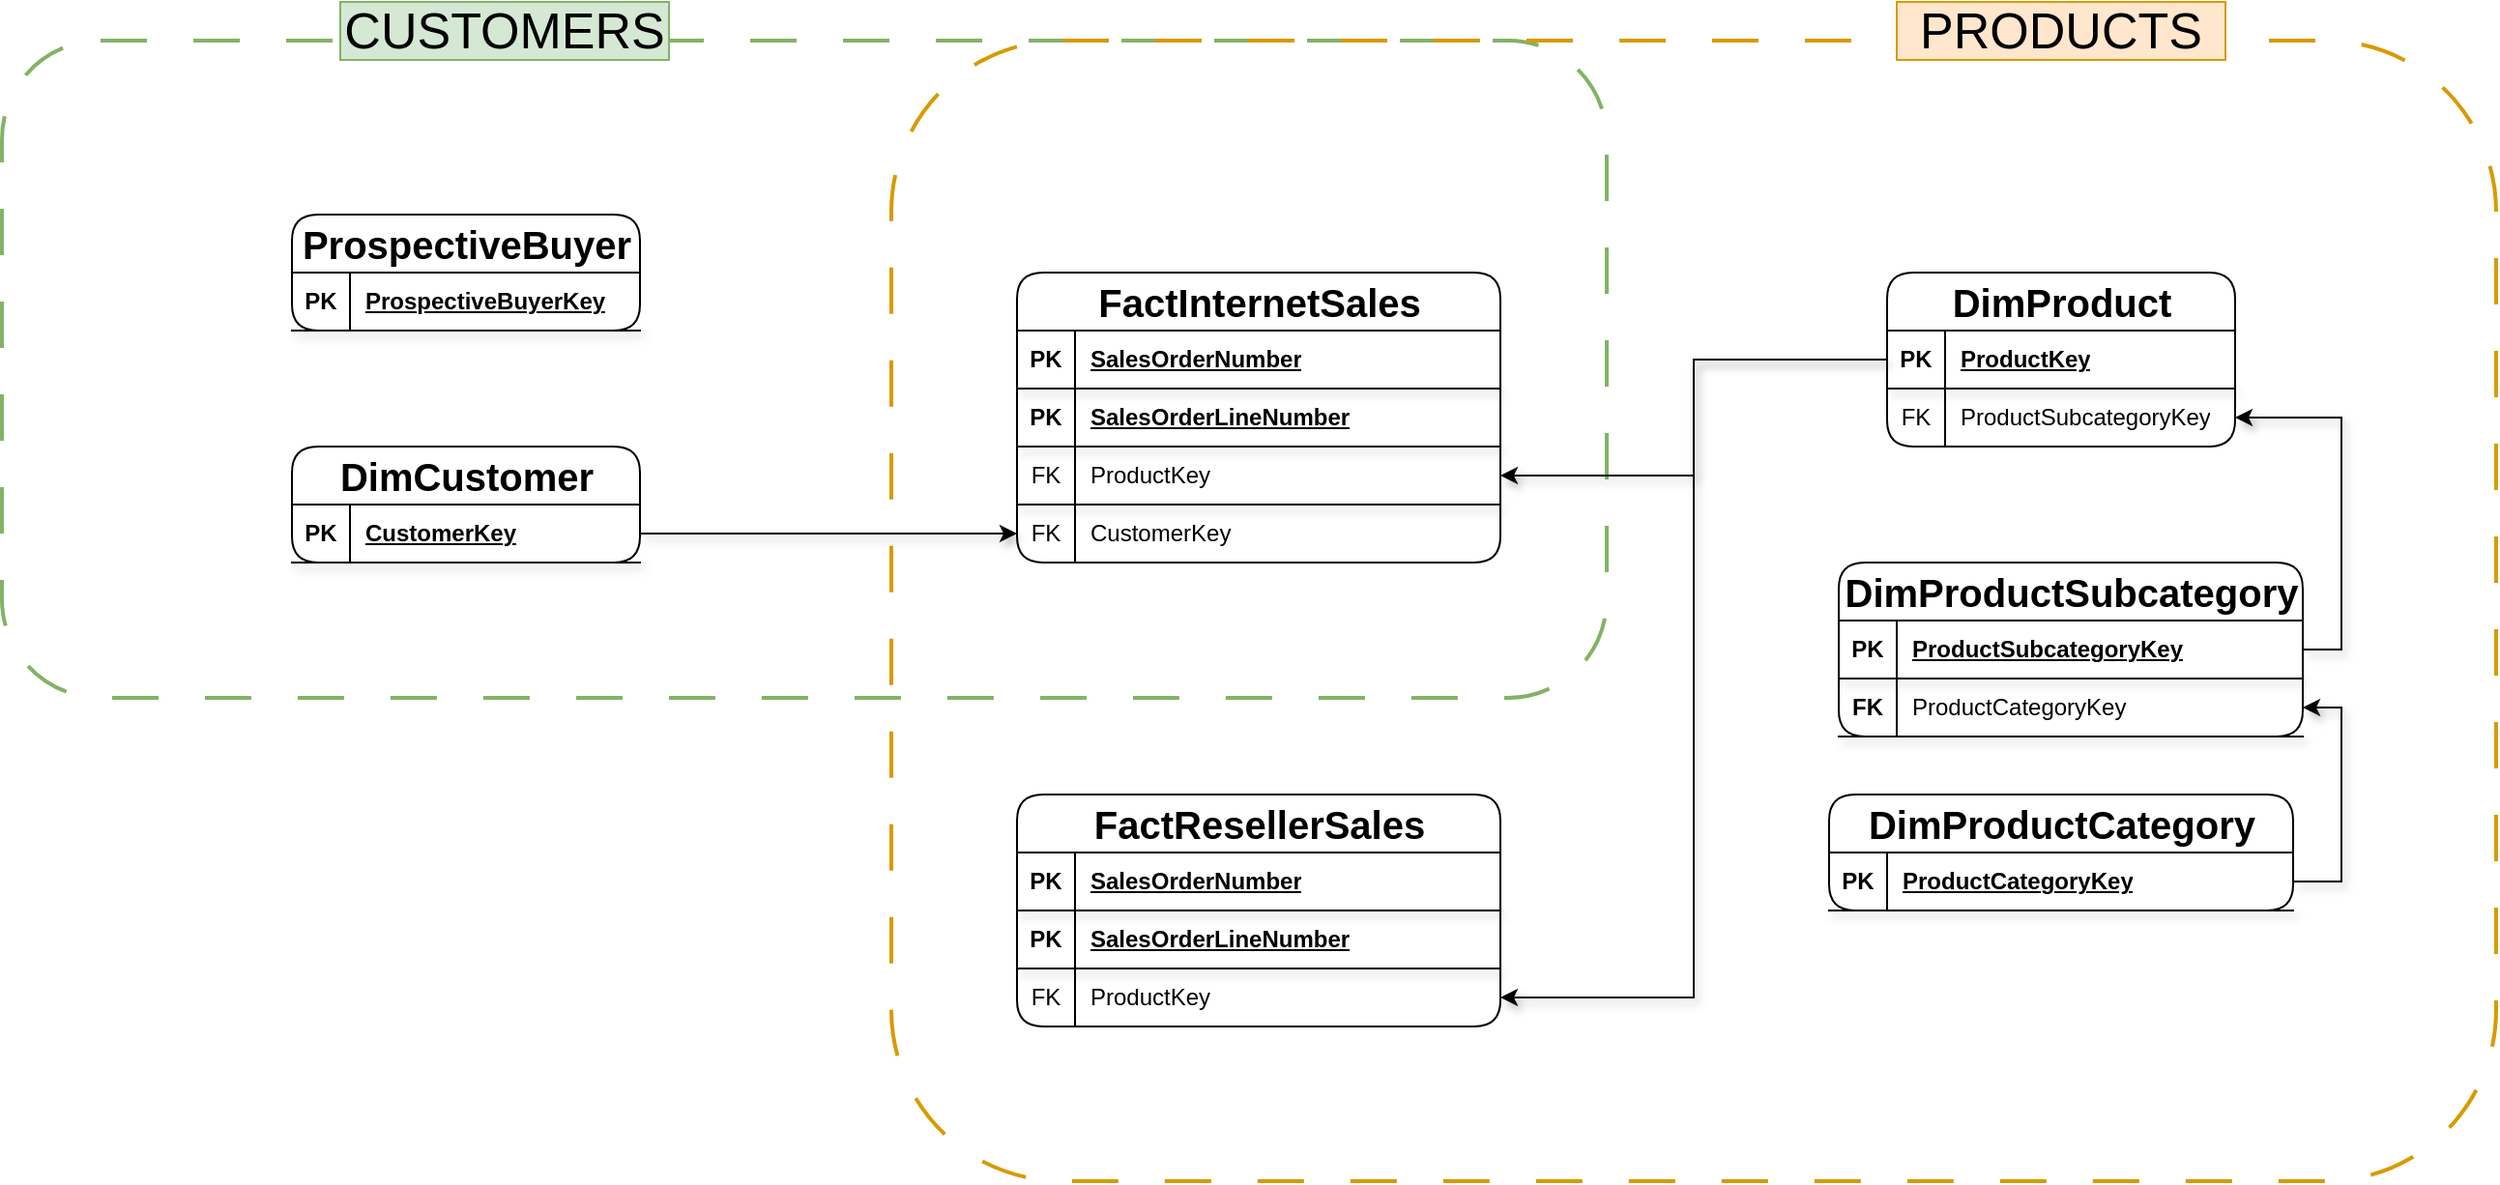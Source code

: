 <mxfile version="28.0.6">
  <diagram name="Page-1" id="4Ll_V3ni4y8T_HMYX_7w">
    <mxGraphModel dx="2066" dy="1210" grid="1" gridSize="10" guides="1" tooltips="1" connect="1" arrows="1" fold="1" page="1" pageScale="1" pageWidth="1920" pageHeight="1200" math="0" shadow="0">
      <root>
        <mxCell id="0" />
        <mxCell id="1" parent="0" />
        <mxCell id="tBCp6fRdK7GAPiqH0egQ-1" value="" style="rounded=1;whiteSpace=wrap;html=1;dashed=1;dashPattern=12 12;fillColor=none;strokeColor=#82b366;strokeWidth=2;" parent="1" vertex="1">
          <mxGeometry x="270" y="250" width="830" height="340" as="geometry" />
        </mxCell>
        <mxCell id="tBCp6fRdK7GAPiqH0egQ-2" value="" style="rounded=1;whiteSpace=wrap;html=1;dashed=1;dashPattern=12 12;fillColor=none;strokeColor=#d79b00;strokeWidth=2;" parent="1" vertex="1">
          <mxGeometry x="730" y="250" width="830" height="590" as="geometry" />
        </mxCell>
        <mxCell id="dI3RgXpNc56_LAAg83kL-9" value="&lt;font style=&quot;font-size: 20px;&quot;&gt;DimCustomer&lt;/font&gt;" style="shape=table;startSize=30;container=1;collapsible=1;childLayout=tableLayout;fixedRows=1;rowLines=0;fontStyle=1;align=center;resizeLast=1;html=1;rounded=1;shadow=0;swimlaneLine=1;gradientColor=none;swimlaneFillColor=none;" parent="1" vertex="1">
          <mxGeometry x="420" y="460" width="180" height="60" as="geometry" />
        </mxCell>
        <mxCell id="dI3RgXpNc56_LAAg83kL-10" value="" style="shape=tableRow;horizontal=0;startSize=0;swimlaneHead=0;swimlaneBody=0;fillColor=none;collapsible=0;dropTarget=0;points=[[0,0.5],[1,0.5]];portConstraint=eastwest;top=0;left=0;right=0;bottom=1;shadow=1;swimlaneLine=0;" parent="dI3RgXpNc56_LAAg83kL-9" vertex="1">
          <mxGeometry y="30" width="180" height="30" as="geometry" />
        </mxCell>
        <mxCell id="dI3RgXpNc56_LAAg83kL-11" value="PK" style="shape=partialRectangle;connectable=0;fillColor=none;top=0;left=0;bottom=0;right=0;fontStyle=1;overflow=hidden;whiteSpace=wrap;html=1;shadow=1;swimlaneLine=0;" parent="dI3RgXpNc56_LAAg83kL-10" vertex="1">
          <mxGeometry width="30" height="30" as="geometry">
            <mxRectangle width="30" height="30" as="alternateBounds" />
          </mxGeometry>
        </mxCell>
        <mxCell id="dI3RgXpNc56_LAAg83kL-12" value="CustomerKey" style="shape=partialRectangle;connectable=0;fillColor=none;top=0;left=0;bottom=0;right=0;align=left;spacingLeft=6;fontStyle=5;overflow=hidden;whiteSpace=wrap;html=1;shadow=1;swimlaneLine=0;" parent="dI3RgXpNc56_LAAg83kL-10" vertex="1">
          <mxGeometry x="30" width="150" height="30" as="geometry">
            <mxRectangle width="150" height="30" as="alternateBounds" />
          </mxGeometry>
        </mxCell>
        <mxCell id="dI3RgXpNc56_LAAg83kL-22" value="&lt;font style=&quot;font-size: 20px;&quot;&gt;ProspectiveBuyer&lt;/font&gt;" style="shape=table;startSize=30;container=1;collapsible=1;childLayout=tableLayout;fixedRows=1;rowLines=0;fontStyle=1;align=center;resizeLast=1;html=1;rounded=1;shadow=0;swimlaneLine=1;" parent="1" vertex="1">
          <mxGeometry x="420" y="340" width="180" height="60" as="geometry" />
        </mxCell>
        <mxCell id="dI3RgXpNc56_LAAg83kL-23" value="" style="shape=tableRow;horizontal=0;startSize=0;swimlaneHead=0;swimlaneBody=0;fillColor=none;collapsible=0;dropTarget=0;points=[[0,0.5],[1,0.5]];portConstraint=eastwest;top=0;left=0;right=0;bottom=1;shadow=1;swimlaneLine=0;" parent="dI3RgXpNc56_LAAg83kL-22" vertex="1">
          <mxGeometry y="30" width="180" height="30" as="geometry" />
        </mxCell>
        <mxCell id="dI3RgXpNc56_LAAg83kL-24" value="PK" style="shape=partialRectangle;connectable=0;fillColor=none;top=0;left=0;bottom=0;right=0;fontStyle=1;overflow=hidden;whiteSpace=wrap;html=1;shadow=1;swimlaneLine=0;" parent="dI3RgXpNc56_LAAg83kL-23" vertex="1">
          <mxGeometry width="30" height="30" as="geometry">
            <mxRectangle width="30" height="30" as="alternateBounds" />
          </mxGeometry>
        </mxCell>
        <mxCell id="dI3RgXpNc56_LAAg83kL-25" value="ProspectiveBuyerKey" style="shape=partialRectangle;connectable=0;fillColor=none;top=0;left=0;bottom=0;right=0;align=left;spacingLeft=6;fontStyle=5;overflow=hidden;whiteSpace=wrap;html=1;shadow=1;swimlaneLine=0;" parent="dI3RgXpNc56_LAAg83kL-23" vertex="1">
          <mxGeometry x="30" width="150" height="30" as="geometry">
            <mxRectangle width="150" height="30" as="alternateBounds" />
          </mxGeometry>
        </mxCell>
        <mxCell id="dI3RgXpNc56_LAAg83kL-57" value="&lt;font style=&quot;font-size: 20px;&quot;&gt;FactInternetSales&lt;/font&gt;" style="shape=table;startSize=30;container=1;collapsible=1;childLayout=tableLayout;fixedRows=1;rowLines=0;fontStyle=1;align=center;resizeLast=1;html=1;labelBorderColor=none;rounded=1;shadow=0;swimlaneLine=1;" parent="1" vertex="1">
          <mxGeometry x="795" y="370" width="250" height="150" as="geometry" />
        </mxCell>
        <mxCell id="dI3RgXpNc56_LAAg83kL-58" value="" style="shape=tableRow;horizontal=0;startSize=0;swimlaneHead=0;swimlaneBody=0;fillColor=none;collapsible=0;dropTarget=0;points=[[0,0.5],[1,0.5]];portConstraint=eastwest;top=0;left=0;right=0;bottom=1;shadow=1;swimlaneLine=0;" parent="dI3RgXpNc56_LAAg83kL-57" vertex="1">
          <mxGeometry y="30" width="250" height="30" as="geometry" />
        </mxCell>
        <mxCell id="dI3RgXpNc56_LAAg83kL-59" value="PK" style="shape=partialRectangle;connectable=0;fillColor=none;top=0;left=0;bottom=0;right=0;fontStyle=1;overflow=hidden;whiteSpace=wrap;html=1;shadow=1;swimlaneLine=0;" parent="dI3RgXpNc56_LAAg83kL-58" vertex="1">
          <mxGeometry width="30" height="30" as="geometry">
            <mxRectangle width="30" height="30" as="alternateBounds" />
          </mxGeometry>
        </mxCell>
        <mxCell id="dI3RgXpNc56_LAAg83kL-60" value="SalesOrderNumber" style="shape=partialRectangle;connectable=0;fillColor=none;top=0;left=0;bottom=0;right=0;align=left;spacingLeft=6;fontStyle=5;overflow=hidden;whiteSpace=wrap;html=1;shadow=1;swimlaneLine=0;" parent="dI3RgXpNc56_LAAg83kL-58" vertex="1">
          <mxGeometry x="30" width="220" height="30" as="geometry">
            <mxRectangle width="220" height="30" as="alternateBounds" />
          </mxGeometry>
        </mxCell>
        <mxCell id="dI3RgXpNc56_LAAg83kL-61" value="" style="shape=tableRow;horizontal=0;startSize=0;swimlaneHead=0;swimlaneBody=0;fillColor=none;collapsible=0;dropTarget=0;points=[[0,0.5],[1,0.5]];portConstraint=eastwest;top=0;left=0;right=0;bottom=0;shadow=1;swimlaneLine=0;" parent="dI3RgXpNc56_LAAg83kL-57" vertex="1">
          <mxGeometry y="60" width="250" height="30" as="geometry" />
        </mxCell>
        <mxCell id="dI3RgXpNc56_LAAg83kL-62" value="&lt;b&gt;PK&lt;/b&gt;" style="shape=partialRectangle;connectable=0;fillColor=none;top=0;left=0;bottom=0;right=0;editable=1;overflow=hidden;whiteSpace=wrap;html=1;shadow=1;swimlaneLine=0;" parent="dI3RgXpNc56_LAAg83kL-61" vertex="1">
          <mxGeometry width="30" height="30" as="geometry">
            <mxRectangle width="30" height="30" as="alternateBounds" />
          </mxGeometry>
        </mxCell>
        <mxCell id="dI3RgXpNc56_LAAg83kL-63" value="&lt;b&gt;&lt;u&gt;SalesOrderLineNumber&lt;/u&gt;&lt;/b&gt;" style="shape=partialRectangle;connectable=0;fillColor=none;top=0;left=0;bottom=0;right=0;align=left;spacingLeft=6;overflow=hidden;whiteSpace=wrap;html=1;strokeColor=default;shadow=1;swimlaneLine=0;" parent="dI3RgXpNc56_LAAg83kL-61" vertex="1">
          <mxGeometry x="30" width="220" height="30" as="geometry">
            <mxRectangle width="220" height="30" as="alternateBounds" />
          </mxGeometry>
        </mxCell>
        <mxCell id="dI3RgXpNc56_LAAg83kL-84" style="shape=tableRow;horizontal=0;startSize=0;swimlaneHead=0;swimlaneBody=0;fillColor=none;collapsible=0;dropTarget=0;points=[[0,0.5],[1,0.5]];portConstraint=eastwest;top=1;left=0;right=0;bottom=0;swimlaneLine=0;rounded=0;shadow=1;" parent="dI3RgXpNc56_LAAg83kL-57" vertex="1">
          <mxGeometry y="90" width="250" height="30" as="geometry" />
        </mxCell>
        <mxCell id="dI3RgXpNc56_LAAg83kL-85" value="FK" style="shape=partialRectangle;connectable=0;fillColor=none;top=0;left=0;bottom=0;right=0;editable=1;overflow=hidden;whiteSpace=wrap;html=1;shadow=1;swimlaneLine=0;" parent="dI3RgXpNc56_LAAg83kL-84" vertex="1">
          <mxGeometry width="30" height="30" as="geometry">
            <mxRectangle width="30" height="30" as="alternateBounds" />
          </mxGeometry>
        </mxCell>
        <mxCell id="dI3RgXpNc56_LAAg83kL-86" value="ProductKey" style="shape=partialRectangle;connectable=0;fillColor=none;top=0;left=0;bottom=0;right=0;align=left;spacingLeft=6;overflow=hidden;whiteSpace=wrap;html=1;strokeColor=default;labelBorderColor=none;shadow=1;swimlaneLine=0;" parent="dI3RgXpNc56_LAAg83kL-84" vertex="1">
          <mxGeometry x="30" width="220" height="30" as="geometry">
            <mxRectangle width="220" height="30" as="alternateBounds" />
          </mxGeometry>
        </mxCell>
        <mxCell id="dI3RgXpNc56_LAAg83kL-98" style="shape=tableRow;horizontal=0;startSize=0;swimlaneHead=0;swimlaneBody=0;fillColor=none;collapsible=0;dropTarget=0;points=[[0,0.5],[1,0.5]];portConstraint=eastwest;top=1;left=0;right=0;bottom=0;swimlaneLine=0;rounded=0;shadow=1;" parent="dI3RgXpNc56_LAAg83kL-57" vertex="1">
          <mxGeometry y="120" width="250" height="30" as="geometry" />
        </mxCell>
        <mxCell id="dI3RgXpNc56_LAAg83kL-99" value="FK" style="shape=partialRectangle;connectable=0;fillColor=none;top=0;left=0;bottom=0;right=0;editable=1;overflow=hidden;whiteSpace=wrap;html=1;shadow=1;swimlaneLine=0;" parent="dI3RgXpNc56_LAAg83kL-98" vertex="1">
          <mxGeometry width="30" height="30" as="geometry">
            <mxRectangle width="30" height="30" as="alternateBounds" />
          </mxGeometry>
        </mxCell>
        <mxCell id="dI3RgXpNc56_LAAg83kL-100" value="CustomerKey" style="shape=partialRectangle;connectable=0;fillColor=none;top=0;left=0;bottom=0;right=0;align=left;spacingLeft=6;overflow=hidden;whiteSpace=wrap;html=1;strokeColor=default;labelBorderColor=none;shadow=1;swimlaneLine=0;" parent="dI3RgXpNc56_LAAg83kL-98" vertex="1">
          <mxGeometry x="30" width="220" height="30" as="geometry">
            <mxRectangle width="220" height="30" as="alternateBounds" />
          </mxGeometry>
        </mxCell>
        <mxCell id="dI3RgXpNc56_LAAg83kL-104" value="&lt;font style=&quot;font-size: 20px;&quot;&gt;FactResellerSales&lt;/font&gt;" style="shape=table;startSize=30;container=1;collapsible=1;childLayout=tableLayout;fixedRows=1;rowLines=0;fontStyle=1;align=center;resizeLast=1;html=1;labelBorderColor=none;rounded=1;shadow=0;swimlaneLine=1;" parent="1" vertex="1">
          <mxGeometry x="795" y="640" width="250" height="120" as="geometry" />
        </mxCell>
        <mxCell id="dI3RgXpNc56_LAAg83kL-105" value="" style="shape=tableRow;horizontal=0;startSize=0;swimlaneHead=0;swimlaneBody=0;fillColor=none;collapsible=0;dropTarget=0;points=[[0,0.5],[1,0.5]];portConstraint=eastwest;top=0;left=0;right=0;bottom=1;shadow=1;swimlaneLine=0;" parent="dI3RgXpNc56_LAAg83kL-104" vertex="1">
          <mxGeometry y="30" width="250" height="30" as="geometry" />
        </mxCell>
        <mxCell id="dI3RgXpNc56_LAAg83kL-106" value="PK" style="shape=partialRectangle;connectable=0;fillColor=none;top=0;left=0;bottom=0;right=0;fontStyle=1;overflow=hidden;whiteSpace=wrap;html=1;shadow=1;swimlaneLine=0;" parent="dI3RgXpNc56_LAAg83kL-105" vertex="1">
          <mxGeometry width="30" height="30" as="geometry">
            <mxRectangle width="30" height="30" as="alternateBounds" />
          </mxGeometry>
        </mxCell>
        <mxCell id="dI3RgXpNc56_LAAg83kL-107" value="SalesOrderNumber" style="shape=partialRectangle;connectable=0;fillColor=none;top=0;left=0;bottom=0;right=0;align=left;spacingLeft=6;fontStyle=5;overflow=hidden;whiteSpace=wrap;html=1;shadow=1;swimlaneLine=0;" parent="dI3RgXpNc56_LAAg83kL-105" vertex="1">
          <mxGeometry x="30" width="220" height="30" as="geometry">
            <mxRectangle width="220" height="30" as="alternateBounds" />
          </mxGeometry>
        </mxCell>
        <mxCell id="dI3RgXpNc56_LAAg83kL-108" value="" style="shape=tableRow;horizontal=0;startSize=0;swimlaneHead=0;swimlaneBody=0;fillColor=none;collapsible=0;dropTarget=0;points=[[0,0.5],[1,0.5]];portConstraint=eastwest;top=0;left=0;right=0;bottom=0;shadow=1;swimlaneLine=0;" parent="dI3RgXpNc56_LAAg83kL-104" vertex="1">
          <mxGeometry y="60" width="250" height="30" as="geometry" />
        </mxCell>
        <mxCell id="dI3RgXpNc56_LAAg83kL-109" value="&lt;b&gt;PK&lt;/b&gt;" style="shape=partialRectangle;connectable=0;fillColor=none;top=0;left=0;bottom=0;right=0;editable=1;overflow=hidden;whiteSpace=wrap;html=1;shadow=1;swimlaneLine=0;" parent="dI3RgXpNc56_LAAg83kL-108" vertex="1">
          <mxGeometry width="30" height="30" as="geometry">
            <mxRectangle width="30" height="30" as="alternateBounds" />
          </mxGeometry>
        </mxCell>
        <mxCell id="dI3RgXpNc56_LAAg83kL-110" value="&lt;b&gt;&lt;u&gt;SalesOrderLineNumber&lt;/u&gt;&lt;/b&gt;" style="shape=partialRectangle;connectable=0;fillColor=none;top=0;left=0;bottom=0;right=0;align=left;spacingLeft=6;overflow=hidden;whiteSpace=wrap;html=1;strokeColor=default;shadow=1;swimlaneLine=0;" parent="dI3RgXpNc56_LAAg83kL-108" vertex="1">
          <mxGeometry x="30" width="220" height="30" as="geometry">
            <mxRectangle width="220" height="30" as="alternateBounds" />
          </mxGeometry>
        </mxCell>
        <mxCell id="dI3RgXpNc56_LAAg83kL-111" style="shape=tableRow;horizontal=0;startSize=0;swimlaneHead=0;swimlaneBody=0;fillColor=none;collapsible=0;dropTarget=0;points=[[0,0.5],[1,0.5]];portConstraint=eastwest;top=1;left=0;right=0;bottom=0;swimlaneLine=0;rounded=0;shadow=1;" parent="dI3RgXpNc56_LAAg83kL-104" vertex="1">
          <mxGeometry y="90" width="250" height="30" as="geometry" />
        </mxCell>
        <mxCell id="dI3RgXpNc56_LAAg83kL-112" value="FK" style="shape=partialRectangle;connectable=0;fillColor=none;top=0;left=0;bottom=0;right=0;editable=1;overflow=hidden;whiteSpace=wrap;html=1;shadow=1;swimlaneLine=0;" parent="dI3RgXpNc56_LAAg83kL-111" vertex="1">
          <mxGeometry width="30" height="30" as="geometry">
            <mxRectangle width="30" height="30" as="alternateBounds" />
          </mxGeometry>
        </mxCell>
        <mxCell id="dI3RgXpNc56_LAAg83kL-113" value="ProductKey" style="shape=partialRectangle;connectable=0;fillColor=none;top=0;left=0;bottom=0;right=0;align=left;spacingLeft=6;overflow=hidden;whiteSpace=wrap;html=1;strokeColor=default;labelBorderColor=none;shadow=1;swimlaneLine=0;" parent="dI3RgXpNc56_LAAg83kL-111" vertex="1">
          <mxGeometry x="30" width="220" height="30" as="geometry">
            <mxRectangle width="220" height="30" as="alternateBounds" />
          </mxGeometry>
        </mxCell>
        <mxCell id="dI3RgXpNc56_LAAg83kL-117" value="&lt;font style=&quot;font-size: 20px;&quot;&gt;DimProduct&lt;/font&gt;" style="shape=table;startSize=30;container=1;collapsible=1;childLayout=tableLayout;fixedRows=1;rowLines=0;fontStyle=1;align=center;resizeLast=1;html=1;rounded=1;shadow=0;swimlaneLine=1;" parent="1" vertex="1">
          <mxGeometry x="1245" y="370" width="180" height="90" as="geometry" />
        </mxCell>
        <mxCell id="dI3RgXpNc56_LAAg83kL-118" value="" style="shape=tableRow;horizontal=0;startSize=0;swimlaneHead=0;swimlaneBody=0;fillColor=none;collapsible=0;dropTarget=0;points=[[0,0.5],[1,0.5]];portConstraint=eastwest;top=0;left=0;right=0;bottom=1;shadow=1;swimlaneLine=0;" parent="dI3RgXpNc56_LAAg83kL-117" vertex="1">
          <mxGeometry y="30" width="180" height="30" as="geometry" />
        </mxCell>
        <mxCell id="dI3RgXpNc56_LAAg83kL-119" value="PK" style="shape=partialRectangle;connectable=0;fillColor=none;top=0;left=0;bottom=0;right=0;fontStyle=1;overflow=hidden;whiteSpace=wrap;html=1;shadow=1;swimlaneLine=0;" parent="dI3RgXpNc56_LAAg83kL-118" vertex="1">
          <mxGeometry width="30" height="30" as="geometry">
            <mxRectangle width="30" height="30" as="alternateBounds" />
          </mxGeometry>
        </mxCell>
        <mxCell id="dI3RgXpNc56_LAAg83kL-120" value="ProductKey" style="shape=partialRectangle;connectable=0;fillColor=none;top=0;left=0;bottom=0;right=0;align=left;spacingLeft=6;fontStyle=5;overflow=hidden;whiteSpace=wrap;html=1;shadow=1;swimlaneLine=0;" parent="dI3RgXpNc56_LAAg83kL-118" vertex="1">
          <mxGeometry x="30" width="150" height="30" as="geometry">
            <mxRectangle width="150" height="30" as="alternateBounds" />
          </mxGeometry>
        </mxCell>
        <mxCell id="dI3RgXpNc56_LAAg83kL-121" value="" style="shape=tableRow;horizontal=0;startSize=0;swimlaneHead=0;swimlaneBody=0;fillColor=none;collapsible=0;dropTarget=0;points=[[0,0.5],[1,0.5]];portConstraint=eastwest;top=0;left=0;right=0;bottom=0;shadow=1;swimlaneLine=0;" parent="dI3RgXpNc56_LAAg83kL-117" vertex="1">
          <mxGeometry y="60" width="180" height="30" as="geometry" />
        </mxCell>
        <mxCell id="dI3RgXpNc56_LAAg83kL-122" value="FK" style="shape=partialRectangle;connectable=0;fillColor=none;top=0;left=0;bottom=0;right=0;editable=1;overflow=hidden;whiteSpace=wrap;html=1;shadow=1;swimlaneLine=0;" parent="dI3RgXpNc56_LAAg83kL-121" vertex="1">
          <mxGeometry width="30" height="30" as="geometry">
            <mxRectangle width="30" height="30" as="alternateBounds" />
          </mxGeometry>
        </mxCell>
        <mxCell id="dI3RgXpNc56_LAAg83kL-123" value="ProductSubcategoryKey" style="shape=partialRectangle;connectable=0;fillColor=none;top=0;left=0;bottom=0;right=0;align=left;spacingLeft=6;overflow=hidden;whiteSpace=wrap;html=1;shadow=1;swimlaneLine=0;" parent="dI3RgXpNc56_LAAg83kL-121" vertex="1">
          <mxGeometry x="30" width="150" height="30" as="geometry">
            <mxRectangle width="150" height="30" as="alternateBounds" />
          </mxGeometry>
        </mxCell>
        <mxCell id="dI3RgXpNc56_LAAg83kL-124" value="&lt;font style=&quot;font-size: 20px; background-color: light-dark(#ffffff, var(--ge-dark-color, #121212));&quot;&gt;DimProductCategory&lt;/font&gt;" style="shape=table;startSize=30;container=1;collapsible=1;childLayout=tableLayout;fixedRows=1;rowLines=0;fontStyle=1;align=center;resizeLast=1;html=1;rounded=1;shadow=0;swimlaneLine=1;" parent="1" vertex="1">
          <mxGeometry x="1215" y="640" width="240" height="60" as="geometry" />
        </mxCell>
        <mxCell id="dI3RgXpNc56_LAAg83kL-125" value="" style="shape=tableRow;horizontal=0;startSize=0;swimlaneHead=0;swimlaneBody=0;fillColor=none;collapsible=0;dropTarget=0;points=[[0,0.5],[1,0.5]];portConstraint=eastwest;top=0;left=0;right=0;bottom=1;shadow=1;swimlaneLine=0;" parent="dI3RgXpNc56_LAAg83kL-124" vertex="1">
          <mxGeometry y="30" width="240" height="30" as="geometry" />
        </mxCell>
        <mxCell id="dI3RgXpNc56_LAAg83kL-126" value="PK" style="shape=partialRectangle;connectable=0;fillColor=none;top=0;left=0;bottom=0;right=0;fontStyle=1;overflow=hidden;whiteSpace=wrap;html=1;shadow=1;swimlaneLine=0;" parent="dI3RgXpNc56_LAAg83kL-125" vertex="1">
          <mxGeometry width="30" height="30" as="geometry">
            <mxRectangle width="30" height="30" as="alternateBounds" />
          </mxGeometry>
        </mxCell>
        <mxCell id="dI3RgXpNc56_LAAg83kL-127" value="ProductCategoryKey" style="shape=partialRectangle;connectable=0;fillColor=none;top=0;left=0;bottom=0;right=0;align=left;spacingLeft=6;fontStyle=5;overflow=hidden;whiteSpace=wrap;html=1;shadow=1;swimlaneLine=0;" parent="dI3RgXpNc56_LAAg83kL-125" vertex="1">
          <mxGeometry x="30" width="210" height="30" as="geometry">
            <mxRectangle width="210" height="30" as="alternateBounds" />
          </mxGeometry>
        </mxCell>
        <mxCell id="dI3RgXpNc56_LAAg83kL-131" value="&lt;font style=&quot;font-size: 20px;&quot;&gt;DimProductSubcategory&lt;/font&gt;" style="shape=table;startSize=30;container=1;collapsible=1;childLayout=tableLayout;fixedRows=1;rowLines=0;fontStyle=1;align=center;resizeLast=1;html=1;rounded=1;shadow=0;swimlaneLine=1;" parent="1" vertex="1">
          <mxGeometry x="1220" y="520" width="240" height="90" as="geometry" />
        </mxCell>
        <mxCell id="dI3RgXpNc56_LAAg83kL-132" value="" style="shape=tableRow;horizontal=0;startSize=0;swimlaneHead=0;swimlaneBody=0;fillColor=none;collapsible=0;dropTarget=0;points=[[0,0.5],[1,0.5]];portConstraint=eastwest;top=0;left=0;right=0;bottom=1;shadow=1;swimlaneLine=0;" parent="dI3RgXpNc56_LAAg83kL-131" vertex="1">
          <mxGeometry y="30" width="240" height="30" as="geometry" />
        </mxCell>
        <mxCell id="dI3RgXpNc56_LAAg83kL-133" value="PK" style="shape=partialRectangle;connectable=0;fillColor=none;top=0;left=0;bottom=0;right=0;fontStyle=1;overflow=hidden;whiteSpace=wrap;html=1;shadow=1;swimlaneLine=0;" parent="dI3RgXpNc56_LAAg83kL-132" vertex="1">
          <mxGeometry width="30" height="30" as="geometry">
            <mxRectangle width="30" height="30" as="alternateBounds" />
          </mxGeometry>
        </mxCell>
        <mxCell id="dI3RgXpNc56_LAAg83kL-134" value="ProductSubcategoryKey" style="shape=partialRectangle;connectable=0;fillColor=none;top=0;left=0;bottom=0;right=0;align=left;spacingLeft=6;fontStyle=5;overflow=hidden;whiteSpace=wrap;html=1;shadow=1;swimlaneLine=0;" parent="dI3RgXpNc56_LAAg83kL-132" vertex="1">
          <mxGeometry x="30" width="210" height="30" as="geometry">
            <mxRectangle width="210" height="30" as="alternateBounds" />
          </mxGeometry>
        </mxCell>
        <mxCell id="dI3RgXpNc56_LAAg83kL-135" style="shape=tableRow;horizontal=0;startSize=0;swimlaneHead=0;swimlaneBody=0;fillColor=none;collapsible=0;dropTarget=0;points=[[0,0.5],[1,0.5]];portConstraint=eastwest;top=0;left=0;right=0;bottom=1;shadow=1;swimlaneLine=0;" parent="dI3RgXpNc56_LAAg83kL-131" vertex="1">
          <mxGeometry y="60" width="240" height="30" as="geometry" />
        </mxCell>
        <mxCell id="dI3RgXpNc56_LAAg83kL-136" value="FK" style="shape=partialRectangle;connectable=0;fillColor=none;top=0;left=0;bottom=0;right=0;fontStyle=1;overflow=hidden;whiteSpace=wrap;html=1;shadow=1;swimlaneLine=0;" parent="dI3RgXpNc56_LAAg83kL-135" vertex="1">
          <mxGeometry width="30" height="30" as="geometry">
            <mxRectangle width="30" height="30" as="alternateBounds" />
          </mxGeometry>
        </mxCell>
        <mxCell id="dI3RgXpNc56_LAAg83kL-137" value="ProductCategoryKey" style="shape=partialRectangle;connectable=0;fillColor=none;top=0;left=0;bottom=0;right=0;align=left;spacingLeft=6;fontStyle=0;overflow=hidden;whiteSpace=wrap;html=1;shadow=1;swimlaneLine=0;" parent="dI3RgXpNc56_LAAg83kL-135" vertex="1">
          <mxGeometry x="30" width="210" height="30" as="geometry">
            <mxRectangle width="210" height="30" as="alternateBounds" />
          </mxGeometry>
        </mxCell>
        <mxCell id="dI3RgXpNc56_LAAg83kL-139" style="edgeStyle=orthogonalEdgeStyle;rounded=0;orthogonalLoop=1;jettySize=auto;html=1;shadow=1;swimlaneLine=0;" parent="1" source="dI3RgXpNc56_LAAg83kL-10" target="dI3RgXpNc56_LAAg83kL-98" edge="1">
          <mxGeometry relative="1" as="geometry" />
        </mxCell>
        <mxCell id="dI3RgXpNc56_LAAg83kL-140" style="edgeStyle=orthogonalEdgeStyle;rounded=0;orthogonalLoop=1;jettySize=auto;html=1;entryX=1;entryY=0.5;entryDx=0;entryDy=0;shadow=1;swimlaneLine=0;" parent="1" source="dI3RgXpNc56_LAAg83kL-118" target="dI3RgXpNc56_LAAg83kL-84" edge="1">
          <mxGeometry relative="1" as="geometry" />
        </mxCell>
        <mxCell id="dI3RgXpNc56_LAAg83kL-141" style="edgeStyle=orthogonalEdgeStyle;rounded=0;orthogonalLoop=1;jettySize=auto;html=1;entryX=1;entryY=0.5;entryDx=0;entryDy=0;exitX=1;exitY=0.5;exitDx=0;exitDy=0;shadow=1;swimlaneLine=0;" parent="1" source="dI3RgXpNc56_LAAg83kL-132" target="dI3RgXpNc56_LAAg83kL-121" edge="1">
          <mxGeometry relative="1" as="geometry" />
        </mxCell>
        <mxCell id="dI3RgXpNc56_LAAg83kL-143" style="edgeStyle=orthogonalEdgeStyle;rounded=0;orthogonalLoop=1;jettySize=auto;html=1;entryX=1;entryY=0.5;entryDx=0;entryDy=0;shadow=1;swimlaneLine=0;" parent="1" source="dI3RgXpNc56_LAAg83kL-118" target="dI3RgXpNc56_LAAg83kL-111" edge="1">
          <mxGeometry relative="1" as="geometry" />
        </mxCell>
        <mxCell id="dI3RgXpNc56_LAAg83kL-145" style="edgeStyle=orthogonalEdgeStyle;rounded=0;orthogonalLoop=1;jettySize=auto;html=1;entryX=1;entryY=0.5;entryDx=0;entryDy=0;exitX=1;exitY=0.5;exitDx=0;exitDy=0;shadow=1;swimlaneLine=0;" parent="1" source="dI3RgXpNc56_LAAg83kL-125" target="dI3RgXpNc56_LAAg83kL-135" edge="1">
          <mxGeometry relative="1" as="geometry">
            <mxPoint x="1500" y="600" as="targetPoint" />
          </mxGeometry>
        </mxCell>
        <mxCell id="tBCp6fRdK7GAPiqH0egQ-3" value="&lt;font style=&quot;font-size: 26px;&quot;&gt;CUSTOMERS&lt;/font&gt;" style="rounded=0;whiteSpace=wrap;html=1;fillColor=#d5e8d4;strokeColor=#82b366;" parent="1" vertex="1">
          <mxGeometry x="445" y="230" width="170" height="30" as="geometry" />
        </mxCell>
        <mxCell id="tBCp6fRdK7GAPiqH0egQ-4" value="&lt;font style=&quot;font-size: 26px;&quot;&gt;PRODUCTS&lt;/font&gt;" style="rounded=0;whiteSpace=wrap;html=1;fillColor=#ffe6cc;strokeColor=#d79b00;" parent="1" vertex="1">
          <mxGeometry x="1250" y="230" width="170" height="30" as="geometry" />
        </mxCell>
      </root>
    </mxGraphModel>
  </diagram>
</mxfile>
